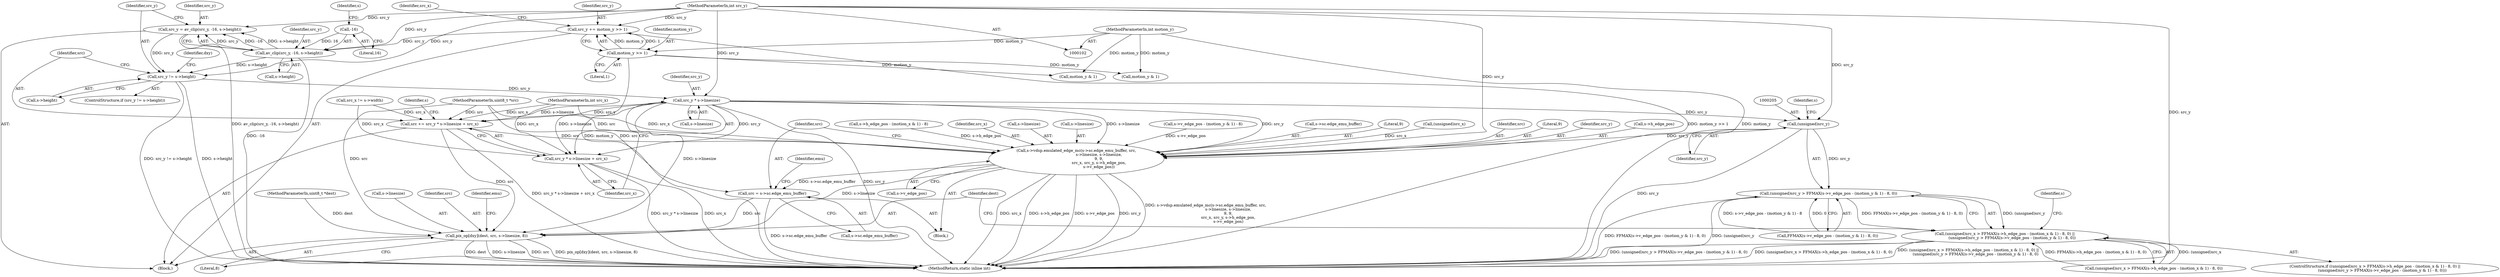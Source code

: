 digraph "1_libav_136f55207521f0b03194ef5b55ba70f1635d6aee@pointer" {
"1000175" [label="(Call,src_y * s->linesize)"];
"1000160" [label="(Call,src_y != s->height)"];
"1000150" [label="(Call,src_y = av_clip(src_y, -16, s->height))"];
"1000152" [label="(Call,av_clip(src_y, -16, s->height))"];
"1000125" [label="(Call,src_y += motion_y >> 1)"];
"1000127" [label="(Call,motion_y >> 1)"];
"1000110" [label="(MethodParameterIn,int motion_y)"];
"1000107" [label="(MethodParameterIn,int src_y)"];
"1000154" [label="(Call,-16)"];
"1000172" [label="(Call,src += src_y * s->linesize + src_x)"];
"1000219" [label="(Call,s->vdsp.emulated_edge_mc(s->sc.edge_emu_buffer, src,\n                                     s->linesize, s->linesize,\n                                     9, 9,\n                                     src_x, src_y, s->h_edge_pos,\n                                     s->v_edge_pos))"];
"1000242" [label="(Call,src = s->sc.edge_emu_buffer)"];
"1000252" [label="(Call,pix_op[dxy](dest, src, s->linesize, 8))"];
"1000174" [label="(Call,src_y * s->linesize + src_x)"];
"1000204" [label="(Call,(unsigned)src_y)"];
"1000203" [label="(Call,(unsigned)src_y > FFMAX(s->v_edge_pos - (motion_y & 1) - 8, 0))"];
"1000187" [label="(Call,(unsigned)src_x > FFMAX(s->h_edge_pos - (motion_x & 1) - 8, 0) ||\n            (unsigned)src_y > FFMAX(s->v_edge_pos - (motion_y & 1) - 8, 0))"];
"1000110" [label="(MethodParameterIn,int motion_y)"];
"1000159" [label="(ControlStructure,if (src_y != s->height))"];
"1000128" [label="(Identifier,motion_y)"];
"1000208" [label="(Call,s->v_edge_pos - (motion_y & 1) - 8)"];
"1000177" [label="(Call,s->linesize)"];
"1000250" [label="(Identifier,emu)"];
"1000166" [label="(Identifier,dxy)"];
"1000162" [label="(Call,s->height)"];
"1000220" [label="(Call,s->sc.edge_emu_buffer)"];
"1000174" [label="(Call,src_y * s->linesize + src_x)"];
"1000153" [label="(Identifier,src_y)"];
"1000107" [label="(MethodParameterIn,int src_y)"];
"1000232" [label="(Literal,9)"];
"1000210" [label="(Identifier,s)"];
"1000151" [label="(Identifier,src_y)"];
"1000106" [label="(MethodParameterIn,int src_x)"];
"1000207" [label="(Call,FFMAX(s->v_edge_pos - (motion_y & 1) - 8, 0))"];
"1000252" [label="(Call,pix_op[dxy](dest, src, s->linesize, 8))"];
"1000255" [label="(Call,s->linesize)"];
"1000189" [label="(Call,(unsigned)src_x)"];
"1000172" [label="(Call,src += src_y * s->linesize + src_x)"];
"1000261" [label="(MethodReturn,static inline int)"];
"1000225" [label="(Identifier,src)"];
"1000233" [label="(Literal,9)"];
"1000175" [label="(Call,src_y * s->linesize)"];
"1000131" [label="(Identifier,src_x)"];
"1000213" [label="(Call,motion_y & 1)"];
"1000218" [label="(Block,)"];
"1000239" [label="(Call,s->v_edge_pos)"];
"1000235" [label="(Identifier,src_y)"];
"1000187" [label="(Call,(unsigned)src_x > FFMAX(s->h_edge_pos - (motion_x & 1) - 8, 0) ||\n            (unsigned)src_y > FFMAX(s->v_edge_pos - (motion_y & 1) - 8, 0))"];
"1000126" [label="(Identifier,src_y)"];
"1000160" [label="(Call,src_y != s->height)"];
"1000219" [label="(Call,s->vdsp.emulated_edge_mc(s->sc.edge_emu_buffer, src,\n                                     s->linesize, s->linesize,\n                                     9, 9,\n                                     src_x, src_y, s->h_edge_pos,\n                                     s->v_edge_pos))"];
"1000154" [label="(Call,-16)"];
"1000236" [label="(Call,s->h_edge_pos)"];
"1000127" [label="(Call,motion_y >> 1)"];
"1000161" [label="(Identifier,src_y)"];
"1000254" [label="(Identifier,src)"];
"1000155" [label="(Literal,16)"];
"1000203" [label="(Call,(unsigned)src_y > FFMAX(s->v_edge_pos - (motion_y & 1) - 8, 0))"];
"1000222" [label="(Identifier,s)"];
"1000152" [label="(Call,av_clip(src_y, -16, s->height))"];
"1000111" [label="(Block,)"];
"1000157" [label="(Identifier,s)"];
"1000260" [label="(Identifier,emu)"];
"1000176" [label="(Identifier,src_y)"];
"1000204" [label="(Call,(unsigned)src_y)"];
"1000140" [label="(Call,src_x != s->width)"];
"1000193" [label="(Call,s->h_edge_pos - (motion_x & 1) - 8)"];
"1000156" [label="(Call,s->height)"];
"1000105" [label="(MethodParameterIn,uint8_t *src)"];
"1000244" [label="(Call,s->sc.edge_emu_buffer)"];
"1000253" [label="(Identifier,dest)"];
"1000188" [label="(Call,(unsigned)src_x > FFMAX(s->h_edge_pos - (motion_x & 1) - 8, 0))"];
"1000234" [label="(Identifier,src_x)"];
"1000183" [label="(Identifier,s)"];
"1000129" [label="(Literal,1)"];
"1000180" [label="(Identifier,src_x)"];
"1000104" [label="(MethodParameterIn,uint8_t *dest)"];
"1000150" [label="(Call,src_y = av_clip(src_y, -16, s->height))"];
"1000242" [label="(Call,src = s->sc.edge_emu_buffer)"];
"1000243" [label="(Identifier,src)"];
"1000125" [label="(Call,src_y += motion_y >> 1)"];
"1000229" [label="(Call,s->linesize)"];
"1000206" [label="(Identifier,src_y)"];
"1000168" [label="(Call,motion_y & 1)"];
"1000173" [label="(Identifier,src)"];
"1000226" [label="(Call,s->linesize)"];
"1000258" [label="(Literal,8)"];
"1000186" [label="(ControlStructure,if ((unsigned)src_x > FFMAX(s->h_edge_pos - (motion_x & 1) - 8, 0) ||\n            (unsigned)src_y > FFMAX(s->v_edge_pos - (motion_y & 1) - 8, 0)))"];
"1000175" -> "1000174"  [label="AST: "];
"1000175" -> "1000177"  [label="CFG: "];
"1000176" -> "1000175"  [label="AST: "];
"1000177" -> "1000175"  [label="AST: "];
"1000180" -> "1000175"  [label="CFG: "];
"1000175" -> "1000261"  [label="DDG: src_y"];
"1000175" -> "1000172"  [label="DDG: src_y"];
"1000175" -> "1000172"  [label="DDG: s->linesize"];
"1000175" -> "1000174"  [label="DDG: src_y"];
"1000175" -> "1000174"  [label="DDG: s->linesize"];
"1000160" -> "1000175"  [label="DDG: src_y"];
"1000107" -> "1000175"  [label="DDG: src_y"];
"1000175" -> "1000204"  [label="DDG: src_y"];
"1000175" -> "1000219"  [label="DDG: s->linesize"];
"1000175" -> "1000219"  [label="DDG: src_y"];
"1000175" -> "1000252"  [label="DDG: s->linesize"];
"1000160" -> "1000159"  [label="AST: "];
"1000160" -> "1000162"  [label="CFG: "];
"1000161" -> "1000160"  [label="AST: "];
"1000162" -> "1000160"  [label="AST: "];
"1000166" -> "1000160"  [label="CFG: "];
"1000173" -> "1000160"  [label="CFG: "];
"1000160" -> "1000261"  [label="DDG: src_y != s->height"];
"1000160" -> "1000261"  [label="DDG: s->height"];
"1000150" -> "1000160"  [label="DDG: src_y"];
"1000107" -> "1000160"  [label="DDG: src_y"];
"1000152" -> "1000160"  [label="DDG: s->height"];
"1000150" -> "1000111"  [label="AST: "];
"1000150" -> "1000152"  [label="CFG: "];
"1000151" -> "1000150"  [label="AST: "];
"1000152" -> "1000150"  [label="AST: "];
"1000161" -> "1000150"  [label="CFG: "];
"1000150" -> "1000261"  [label="DDG: av_clip(src_y, -16, s->height)"];
"1000152" -> "1000150"  [label="DDG: src_y"];
"1000152" -> "1000150"  [label="DDG: -16"];
"1000152" -> "1000150"  [label="DDG: s->height"];
"1000107" -> "1000150"  [label="DDG: src_y"];
"1000152" -> "1000156"  [label="CFG: "];
"1000153" -> "1000152"  [label="AST: "];
"1000154" -> "1000152"  [label="AST: "];
"1000156" -> "1000152"  [label="AST: "];
"1000152" -> "1000261"  [label="DDG: -16"];
"1000125" -> "1000152"  [label="DDG: src_y"];
"1000107" -> "1000152"  [label="DDG: src_y"];
"1000154" -> "1000152"  [label="DDG: 16"];
"1000125" -> "1000111"  [label="AST: "];
"1000125" -> "1000127"  [label="CFG: "];
"1000126" -> "1000125"  [label="AST: "];
"1000127" -> "1000125"  [label="AST: "];
"1000131" -> "1000125"  [label="CFG: "];
"1000125" -> "1000261"  [label="DDG: motion_y >> 1"];
"1000127" -> "1000125"  [label="DDG: motion_y"];
"1000127" -> "1000125"  [label="DDG: 1"];
"1000107" -> "1000125"  [label="DDG: src_y"];
"1000127" -> "1000129"  [label="CFG: "];
"1000128" -> "1000127"  [label="AST: "];
"1000129" -> "1000127"  [label="AST: "];
"1000127" -> "1000261"  [label="DDG: motion_y"];
"1000110" -> "1000127"  [label="DDG: motion_y"];
"1000127" -> "1000168"  [label="DDG: motion_y"];
"1000127" -> "1000213"  [label="DDG: motion_y"];
"1000110" -> "1000102"  [label="AST: "];
"1000110" -> "1000261"  [label="DDG: motion_y"];
"1000110" -> "1000168"  [label="DDG: motion_y"];
"1000110" -> "1000213"  [label="DDG: motion_y"];
"1000107" -> "1000102"  [label="AST: "];
"1000107" -> "1000261"  [label="DDG: src_y"];
"1000107" -> "1000204"  [label="DDG: src_y"];
"1000107" -> "1000219"  [label="DDG: src_y"];
"1000154" -> "1000155"  [label="CFG: "];
"1000155" -> "1000154"  [label="AST: "];
"1000157" -> "1000154"  [label="CFG: "];
"1000172" -> "1000111"  [label="AST: "];
"1000172" -> "1000174"  [label="CFG: "];
"1000173" -> "1000172"  [label="AST: "];
"1000174" -> "1000172"  [label="AST: "];
"1000183" -> "1000172"  [label="CFG: "];
"1000172" -> "1000261"  [label="DDG: src_y * s->linesize + src_x"];
"1000140" -> "1000172"  [label="DDG: src_x"];
"1000106" -> "1000172"  [label="DDG: src_x"];
"1000105" -> "1000172"  [label="DDG: src"];
"1000172" -> "1000219"  [label="DDG: src"];
"1000172" -> "1000252"  [label="DDG: src"];
"1000219" -> "1000218"  [label="AST: "];
"1000219" -> "1000239"  [label="CFG: "];
"1000220" -> "1000219"  [label="AST: "];
"1000225" -> "1000219"  [label="AST: "];
"1000226" -> "1000219"  [label="AST: "];
"1000229" -> "1000219"  [label="AST: "];
"1000232" -> "1000219"  [label="AST: "];
"1000233" -> "1000219"  [label="AST: "];
"1000234" -> "1000219"  [label="AST: "];
"1000235" -> "1000219"  [label="AST: "];
"1000236" -> "1000219"  [label="AST: "];
"1000239" -> "1000219"  [label="AST: "];
"1000243" -> "1000219"  [label="CFG: "];
"1000219" -> "1000261"  [label="DDG: s->h_edge_pos"];
"1000219" -> "1000261"  [label="DDG: s->v_edge_pos"];
"1000219" -> "1000261"  [label="DDG: src_y"];
"1000219" -> "1000261"  [label="DDG: s->vdsp.emulated_edge_mc(s->sc.edge_emu_buffer, src,\n                                     s->linesize, s->linesize,\n                                     9, 9,\n                                     src_x, src_y, s->h_edge_pos,\n                                     s->v_edge_pos)"];
"1000219" -> "1000261"  [label="DDG: src_x"];
"1000105" -> "1000219"  [label="DDG: src"];
"1000189" -> "1000219"  [label="DDG: src_x"];
"1000106" -> "1000219"  [label="DDG: src_x"];
"1000204" -> "1000219"  [label="DDG: src_y"];
"1000193" -> "1000219"  [label="DDG: s->h_edge_pos"];
"1000208" -> "1000219"  [label="DDG: s->v_edge_pos"];
"1000219" -> "1000242"  [label="DDG: s->sc.edge_emu_buffer"];
"1000219" -> "1000252"  [label="DDG: s->linesize"];
"1000242" -> "1000218"  [label="AST: "];
"1000242" -> "1000244"  [label="CFG: "];
"1000243" -> "1000242"  [label="AST: "];
"1000244" -> "1000242"  [label="AST: "];
"1000250" -> "1000242"  [label="CFG: "];
"1000242" -> "1000261"  [label="DDG: s->sc.edge_emu_buffer"];
"1000105" -> "1000242"  [label="DDG: src"];
"1000242" -> "1000252"  [label="DDG: src"];
"1000252" -> "1000111"  [label="AST: "];
"1000252" -> "1000258"  [label="CFG: "];
"1000253" -> "1000252"  [label="AST: "];
"1000254" -> "1000252"  [label="AST: "];
"1000255" -> "1000252"  [label="AST: "];
"1000258" -> "1000252"  [label="AST: "];
"1000260" -> "1000252"  [label="CFG: "];
"1000252" -> "1000261"  [label="DDG: dest"];
"1000252" -> "1000261"  [label="DDG: s->linesize"];
"1000252" -> "1000261"  [label="DDG: src"];
"1000252" -> "1000261"  [label="DDG: pix_op[dxy](dest, src, s->linesize, 8)"];
"1000104" -> "1000252"  [label="DDG: dest"];
"1000105" -> "1000252"  [label="DDG: src"];
"1000174" -> "1000180"  [label="CFG: "];
"1000180" -> "1000174"  [label="AST: "];
"1000174" -> "1000261"  [label="DDG: src_x"];
"1000174" -> "1000261"  [label="DDG: src_y * s->linesize"];
"1000140" -> "1000174"  [label="DDG: src_x"];
"1000106" -> "1000174"  [label="DDG: src_x"];
"1000204" -> "1000203"  [label="AST: "];
"1000204" -> "1000206"  [label="CFG: "];
"1000205" -> "1000204"  [label="AST: "];
"1000206" -> "1000204"  [label="AST: "];
"1000210" -> "1000204"  [label="CFG: "];
"1000204" -> "1000261"  [label="DDG: src_y"];
"1000204" -> "1000203"  [label="DDG: src_y"];
"1000203" -> "1000187"  [label="AST: "];
"1000203" -> "1000207"  [label="CFG: "];
"1000207" -> "1000203"  [label="AST: "];
"1000187" -> "1000203"  [label="CFG: "];
"1000203" -> "1000261"  [label="DDG: FFMAX(s->v_edge_pos - (motion_y & 1) - 8, 0)"];
"1000203" -> "1000261"  [label="DDG: (unsigned)src_y"];
"1000203" -> "1000187"  [label="DDG: (unsigned)src_y"];
"1000203" -> "1000187"  [label="DDG: FFMAX(s->v_edge_pos - (motion_y & 1) - 8, 0)"];
"1000207" -> "1000203"  [label="DDG: s->v_edge_pos - (motion_y & 1) - 8"];
"1000207" -> "1000203"  [label="DDG: 0"];
"1000187" -> "1000186"  [label="AST: "];
"1000187" -> "1000188"  [label="CFG: "];
"1000188" -> "1000187"  [label="AST: "];
"1000222" -> "1000187"  [label="CFG: "];
"1000253" -> "1000187"  [label="CFG: "];
"1000187" -> "1000261"  [label="DDG: (unsigned)src_x > FFMAX(s->h_edge_pos - (motion_x & 1) - 8, 0)"];
"1000187" -> "1000261"  [label="DDG: (unsigned)src_x > FFMAX(s->h_edge_pos - (motion_x & 1) - 8, 0) ||\n            (unsigned)src_y > FFMAX(s->v_edge_pos - (motion_y & 1) - 8, 0)"];
"1000187" -> "1000261"  [label="DDG: (unsigned)src_y > FFMAX(s->v_edge_pos - (motion_y & 1) - 8, 0)"];
"1000188" -> "1000187"  [label="DDG: (unsigned)src_x"];
"1000188" -> "1000187"  [label="DDG: FFMAX(s->h_edge_pos - (motion_x & 1) - 8, 0)"];
}
